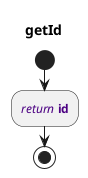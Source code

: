 @startuml
title getId
start
:<color:INDIGO><i>return</i></color> <color:INDIGO><b>id</b></color>;
stop
@enduml
